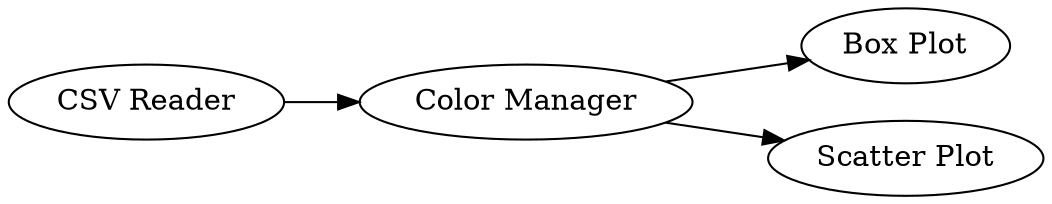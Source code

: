 digraph {
	"-6827194276300554443_2" [label="Color Manager"]
	"-6827194276300554443_1" [label="CSV Reader"]
	"-6827194276300554443_4" [label="Box Plot"]
	"-6827194276300554443_3" [label="Scatter Plot"]
	"-6827194276300554443_2" -> "-6827194276300554443_4"
	"-6827194276300554443_1" -> "-6827194276300554443_2"
	"-6827194276300554443_2" -> "-6827194276300554443_3"
	rankdir=LR
}
